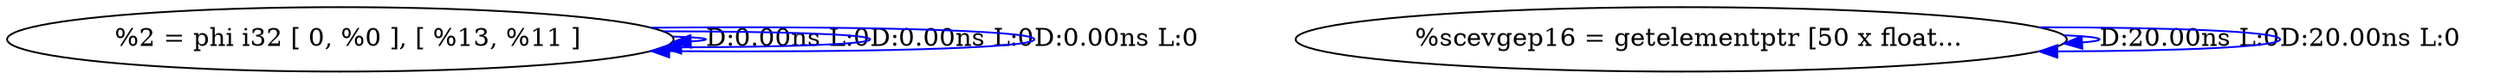 digraph {
Node0x25d6790[label="  %2 = phi i32 [ 0, %0 ], [ %13, %11 ]"];
Node0x25d6790 -> Node0x25d6790[label="D:0.00ns L:0",color=blue];
Node0x25d6790 -> Node0x25d6790[label="D:0.00ns L:0",color=blue];
Node0x25d6790 -> Node0x25d6790[label="D:0.00ns L:0",color=blue];
Node0x25d6870[label="  %scevgep16 = getelementptr [50 x float..."];
Node0x25d6870 -> Node0x25d6870[label="D:20.00ns L:0",color=blue];
Node0x25d6870 -> Node0x25d6870[label="D:20.00ns L:0",color=blue];
}
